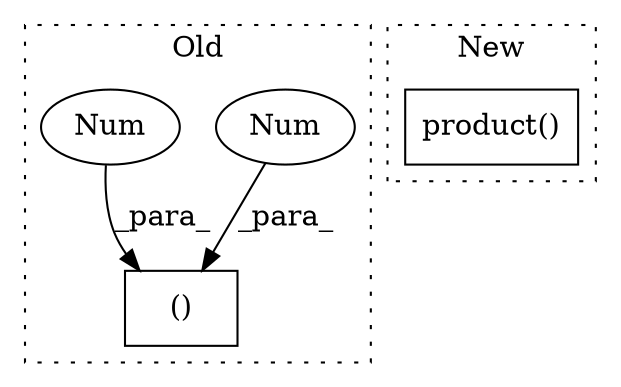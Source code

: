 digraph G {
subgraph cluster0 {
1 [label="()" a="54" s="410" l="5" shape="box"];
3 [label="Num" a="76" s="412" l="3" shape="ellipse"];
4 [label="Num" a="76" s="407" l="3" shape="ellipse"];
label = "Old";
style="dotted";
}
subgraph cluster1 {
2 [label="product()" a="75" s="642,673" l="18,1" shape="box"];
label = "New";
style="dotted";
}
3 -> 1 [label="_para_"];
4 -> 1 [label="_para_"];
}